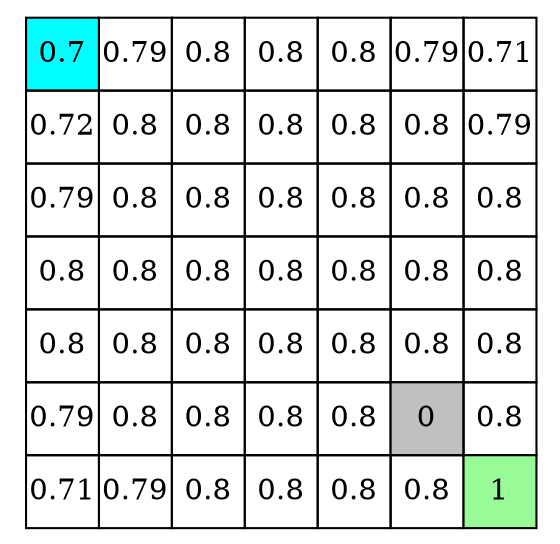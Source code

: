 digraph G
{
node [shape=plaintext]
a[label=<<TABLE BORDER="0" CELLBORDER="1" CELLSPACING="0">
<TR>
<TD width="35" height="35" fixedsize="true" BGCOLOR="cyan">0.7</TD>
<TD width="35" height="35" fixedsize="true">0.79</TD>
<TD width="35" height="35" fixedsize="true">0.8</TD>
<TD width="35" height="35" fixedsize="true">0.8</TD>
<TD width="35" height="35" fixedsize="true">0.8</TD>
<TD width="35" height="35" fixedsize="true">0.79</TD>
<TD width="35" height="35" fixedsize="true">0.71</TD>
</TR>
<TR>
<TD width="35" height="35" fixedsize="true">0.72</TD>
<TD width="35" height="35" fixedsize="true">0.8</TD>
<TD width="35" height="35" fixedsize="true">0.8</TD>
<TD width="35" height="35" fixedsize="true">0.8</TD>
<TD width="35" height="35" fixedsize="true">0.8</TD>
<TD width="35" height="35" fixedsize="true">0.8</TD>
<TD width="35" height="35" fixedsize="true">0.79</TD>
</TR>
<TR>
<TD width="35" height="35" fixedsize="true">0.79</TD>
<TD width="35" height="35" fixedsize="true">0.8</TD>
<TD width="35" height="35" fixedsize="true">0.8</TD>
<TD width="35" height="35" fixedsize="true">0.8</TD>
<TD width="35" height="35" fixedsize="true">0.8</TD>
<TD width="35" height="35" fixedsize="true">0.8</TD>
<TD width="35" height="35" fixedsize="true">0.8</TD>
</TR>
<TR>
<TD width="35" height="35" fixedsize="true">0.8</TD>
<TD width="35" height="35" fixedsize="true">0.8</TD>
<TD width="35" height="35" fixedsize="true">0.8</TD>
<TD width="35" height="35" fixedsize="true">0.8</TD>
<TD width="35" height="35" fixedsize="true">0.8</TD>
<TD width="35" height="35" fixedsize="true">0.8</TD>
<TD width="35" height="35" fixedsize="true">0.8</TD>
</TR>
<TR>
<TD width="35" height="35" fixedsize="true">0.8</TD>
<TD width="35" height="35" fixedsize="true">0.8</TD>
<TD width="35" height="35" fixedsize="true">0.8</TD>
<TD width="35" height="35" fixedsize="true">0.8</TD>
<TD width="35" height="35" fixedsize="true">0.8</TD>
<TD width="35" height="35" fixedsize="true">0.8</TD>
<TD width="35" height="35" fixedsize="true">0.8</TD>
</TR>
<TR>
<TD width="35" height="35" fixedsize="true">0.79</TD>
<TD width="35" height="35" fixedsize="true">0.8</TD>
<TD width="35" height="35" fixedsize="true">0.8</TD>
<TD width="35" height="35" fixedsize="true">0.8</TD>
<TD width="35" height="35" fixedsize="true">0.8</TD>
<TD width="35" height="35" fixedsize="true" BGCOLOR="gray">0</TD>
<TD width="35" height="35" fixedsize="true">0.8</TD>
</TR>
<TR>
<TD width="35" height="35" fixedsize="true">0.71</TD>
<TD width="35" height="35" fixedsize="true">0.79</TD>
<TD width="35" height="35" fixedsize="true">0.8</TD>
<TD width="35" height="35" fixedsize="true">0.8</TD>
<TD width="35" height="35" fixedsize="true">0.8</TD>
<TD width="35" height="35" fixedsize="true">0.8</TD>
<TD width="35" height="35" fixedsize="true" BGCOLOR="palegreen">1</TD>
</TR>
 </TABLE>>];
}
